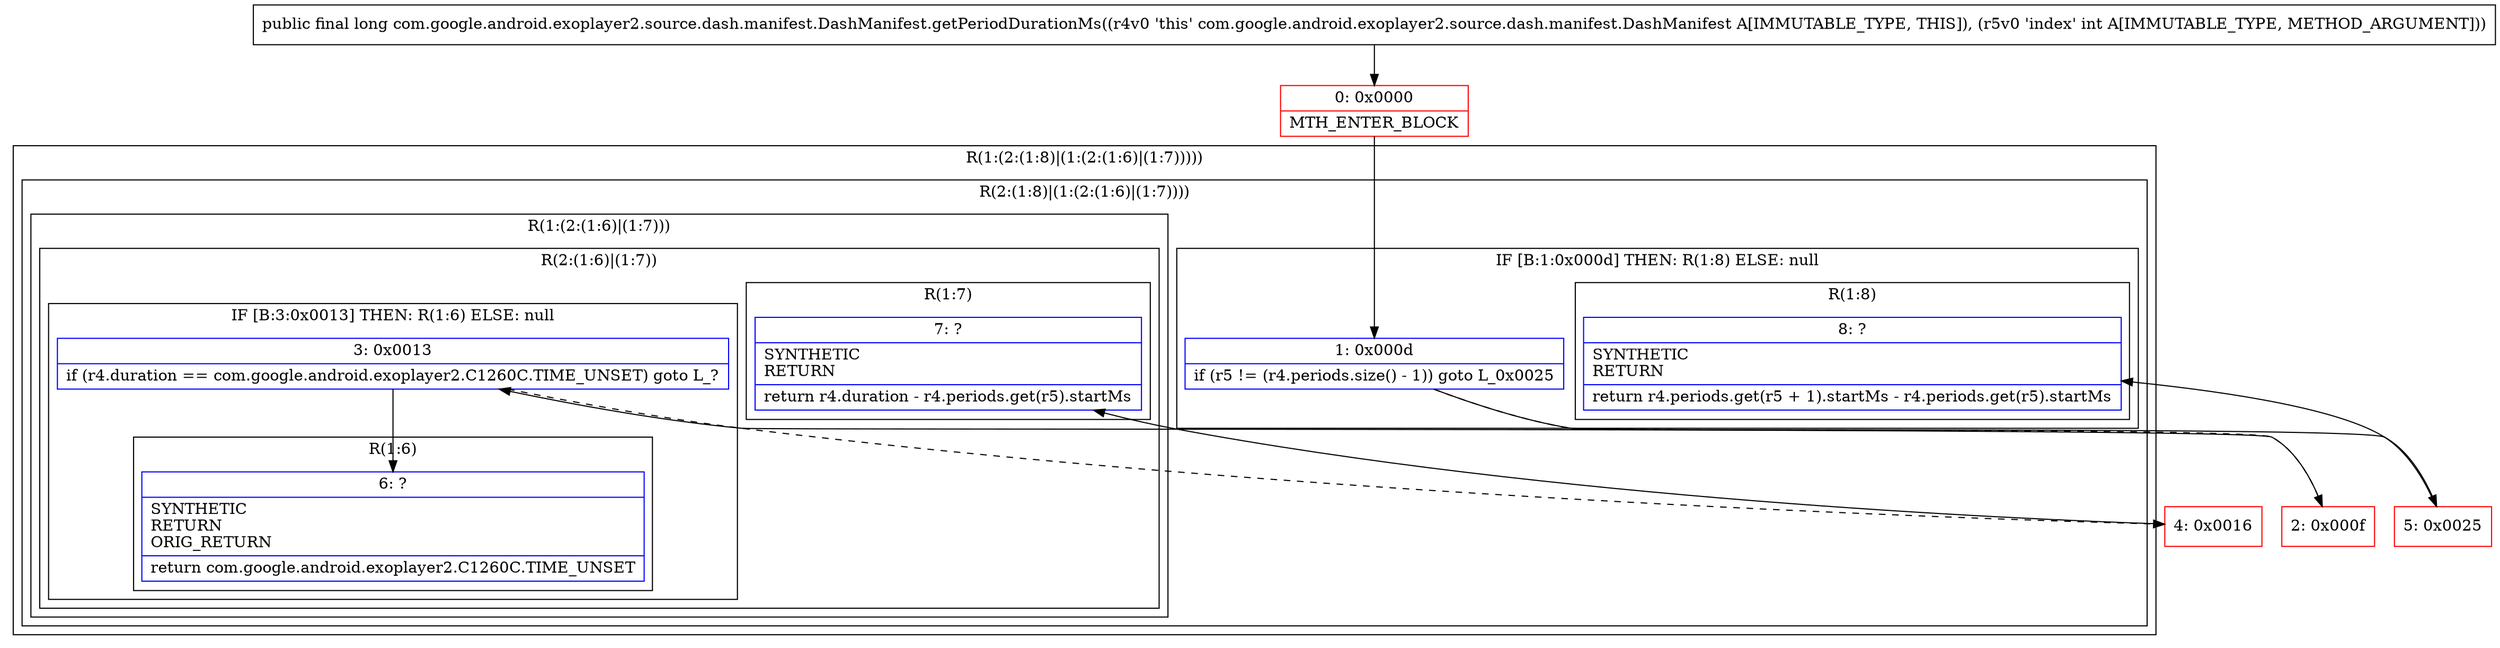 digraph "CFG forcom.google.android.exoplayer2.source.dash.manifest.DashManifest.getPeriodDurationMs(I)J" {
subgraph cluster_Region_1580615658 {
label = "R(1:(2:(1:8)|(1:(2:(1:6)|(1:7)))))";
node [shape=record,color=blue];
subgraph cluster_Region_923310650 {
label = "R(2:(1:8)|(1:(2:(1:6)|(1:7))))";
node [shape=record,color=blue];
subgraph cluster_IfRegion_899274310 {
label = "IF [B:1:0x000d] THEN: R(1:8) ELSE: null";
node [shape=record,color=blue];
Node_1 [shape=record,label="{1\:\ 0x000d|if (r5 != (r4.periods.size() \- 1)) goto L_0x0025\l}"];
subgraph cluster_Region_496122496 {
label = "R(1:8)";
node [shape=record,color=blue];
Node_8 [shape=record,label="{8\:\ ?|SYNTHETIC\lRETURN\l|return r4.periods.get(r5 + 1).startMs \- r4.periods.get(r5).startMs\l}"];
}
}
subgraph cluster_Region_1903638479 {
label = "R(1:(2:(1:6)|(1:7)))";
node [shape=record,color=blue];
subgraph cluster_Region_48081553 {
label = "R(2:(1:6)|(1:7))";
node [shape=record,color=blue];
subgraph cluster_IfRegion_2030921578 {
label = "IF [B:3:0x0013] THEN: R(1:6) ELSE: null";
node [shape=record,color=blue];
Node_3 [shape=record,label="{3\:\ 0x0013|if (r4.duration == com.google.android.exoplayer2.C1260C.TIME_UNSET) goto L_?\l}"];
subgraph cluster_Region_1967588593 {
label = "R(1:6)";
node [shape=record,color=blue];
Node_6 [shape=record,label="{6\:\ ?|SYNTHETIC\lRETURN\lORIG_RETURN\l|return com.google.android.exoplayer2.C1260C.TIME_UNSET\l}"];
}
}
subgraph cluster_Region_1028037849 {
label = "R(1:7)";
node [shape=record,color=blue];
Node_7 [shape=record,label="{7\:\ ?|SYNTHETIC\lRETURN\l|return r4.duration \- r4.periods.get(r5).startMs\l}"];
}
}
}
}
}
Node_0 [shape=record,color=red,label="{0\:\ 0x0000|MTH_ENTER_BLOCK\l}"];
Node_2 [shape=record,color=red,label="{2\:\ 0x000f}"];
Node_4 [shape=record,color=red,label="{4\:\ 0x0016}"];
Node_5 [shape=record,color=red,label="{5\:\ 0x0025}"];
MethodNode[shape=record,label="{public final long com.google.android.exoplayer2.source.dash.manifest.DashManifest.getPeriodDurationMs((r4v0 'this' com.google.android.exoplayer2.source.dash.manifest.DashManifest A[IMMUTABLE_TYPE, THIS]), (r5v0 'index' int A[IMMUTABLE_TYPE, METHOD_ARGUMENT])) }"];
MethodNode -> Node_0;
Node_1 -> Node_2[style=dashed];
Node_1 -> Node_5;
Node_3 -> Node_4[style=dashed];
Node_3 -> Node_6;
Node_0 -> Node_1;
Node_2 -> Node_3;
Node_4 -> Node_7;
Node_5 -> Node_8;
}


